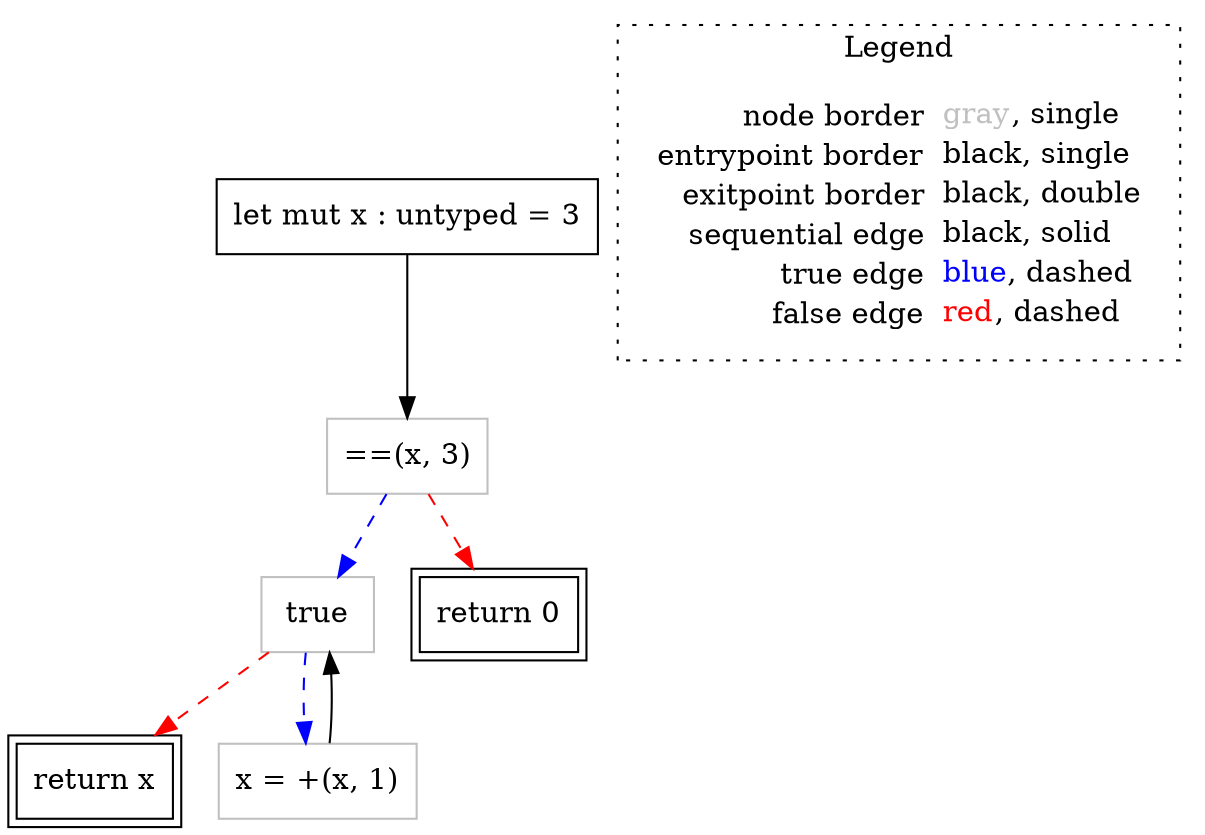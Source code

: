 digraph {
	"node0" [shape="rect",color="black",label=<let mut x : untyped = 3>];
	"node1" [shape="rect",color="black",peripheries="2",label=<return x>];
	"node2" [shape="rect",color="gray",label=<==(x, 3)>];
	"node3" [shape="rect",color="gray",label=<true>];
	"node4" [shape="rect",color="black",peripheries="2",label=<return 0>];
	"node5" [shape="rect",color="gray",label=<x = +(x, 1)>];
	"node2" -> "node3" [color="blue",style="dashed"];
	"node2" -> "node4" [color="red",style="dashed"];
	"node3" -> "node1" [color="red",style="dashed"];
	"node3" -> "node5" [color="blue",style="dashed"];
	"node0" -> "node2" [color="black"];
	"node5" -> "node3" [color="black"];
subgraph cluster_legend {
	label="Legend";
	style=dotted;
	node [shape=plaintext];
	"legend" [label=<<table border="0" cellpadding="2" cellspacing="0" cellborder="0"><tr><td align="right">node border&nbsp;</td><td align="left"><font color="gray">gray</font>, single</td></tr><tr><td align="right">entrypoint border&nbsp;</td><td align="left"><font color="black">black</font>, single</td></tr><tr><td align="right">exitpoint border&nbsp;</td><td align="left"><font color="black">black</font>, double</td></tr><tr><td align="right">sequential edge&nbsp;</td><td align="left"><font color="black">black</font>, solid</td></tr><tr><td align="right">true edge&nbsp;</td><td align="left"><font color="blue">blue</font>, dashed</td></tr><tr><td align="right">false edge&nbsp;</td><td align="left"><font color="red">red</font>, dashed</td></tr></table>>];
}

}

